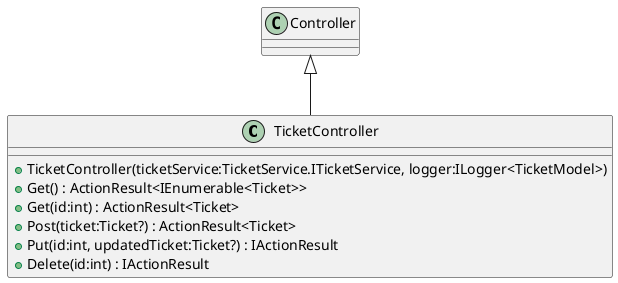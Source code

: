@startuml
class TicketController {
    + TicketController(ticketService:TicketService.ITicketService, logger:ILogger<TicketModel>)
    + Get() : ActionResult<IEnumerable<Ticket>>
    + Get(id:int) : ActionResult<Ticket>
    + Post(ticket:Ticket?) : ActionResult<Ticket>
    + Put(id:int, updatedTicket:Ticket?) : IActionResult
    + Delete(id:int) : IActionResult
}
Controller <|-- TicketController
@enduml
